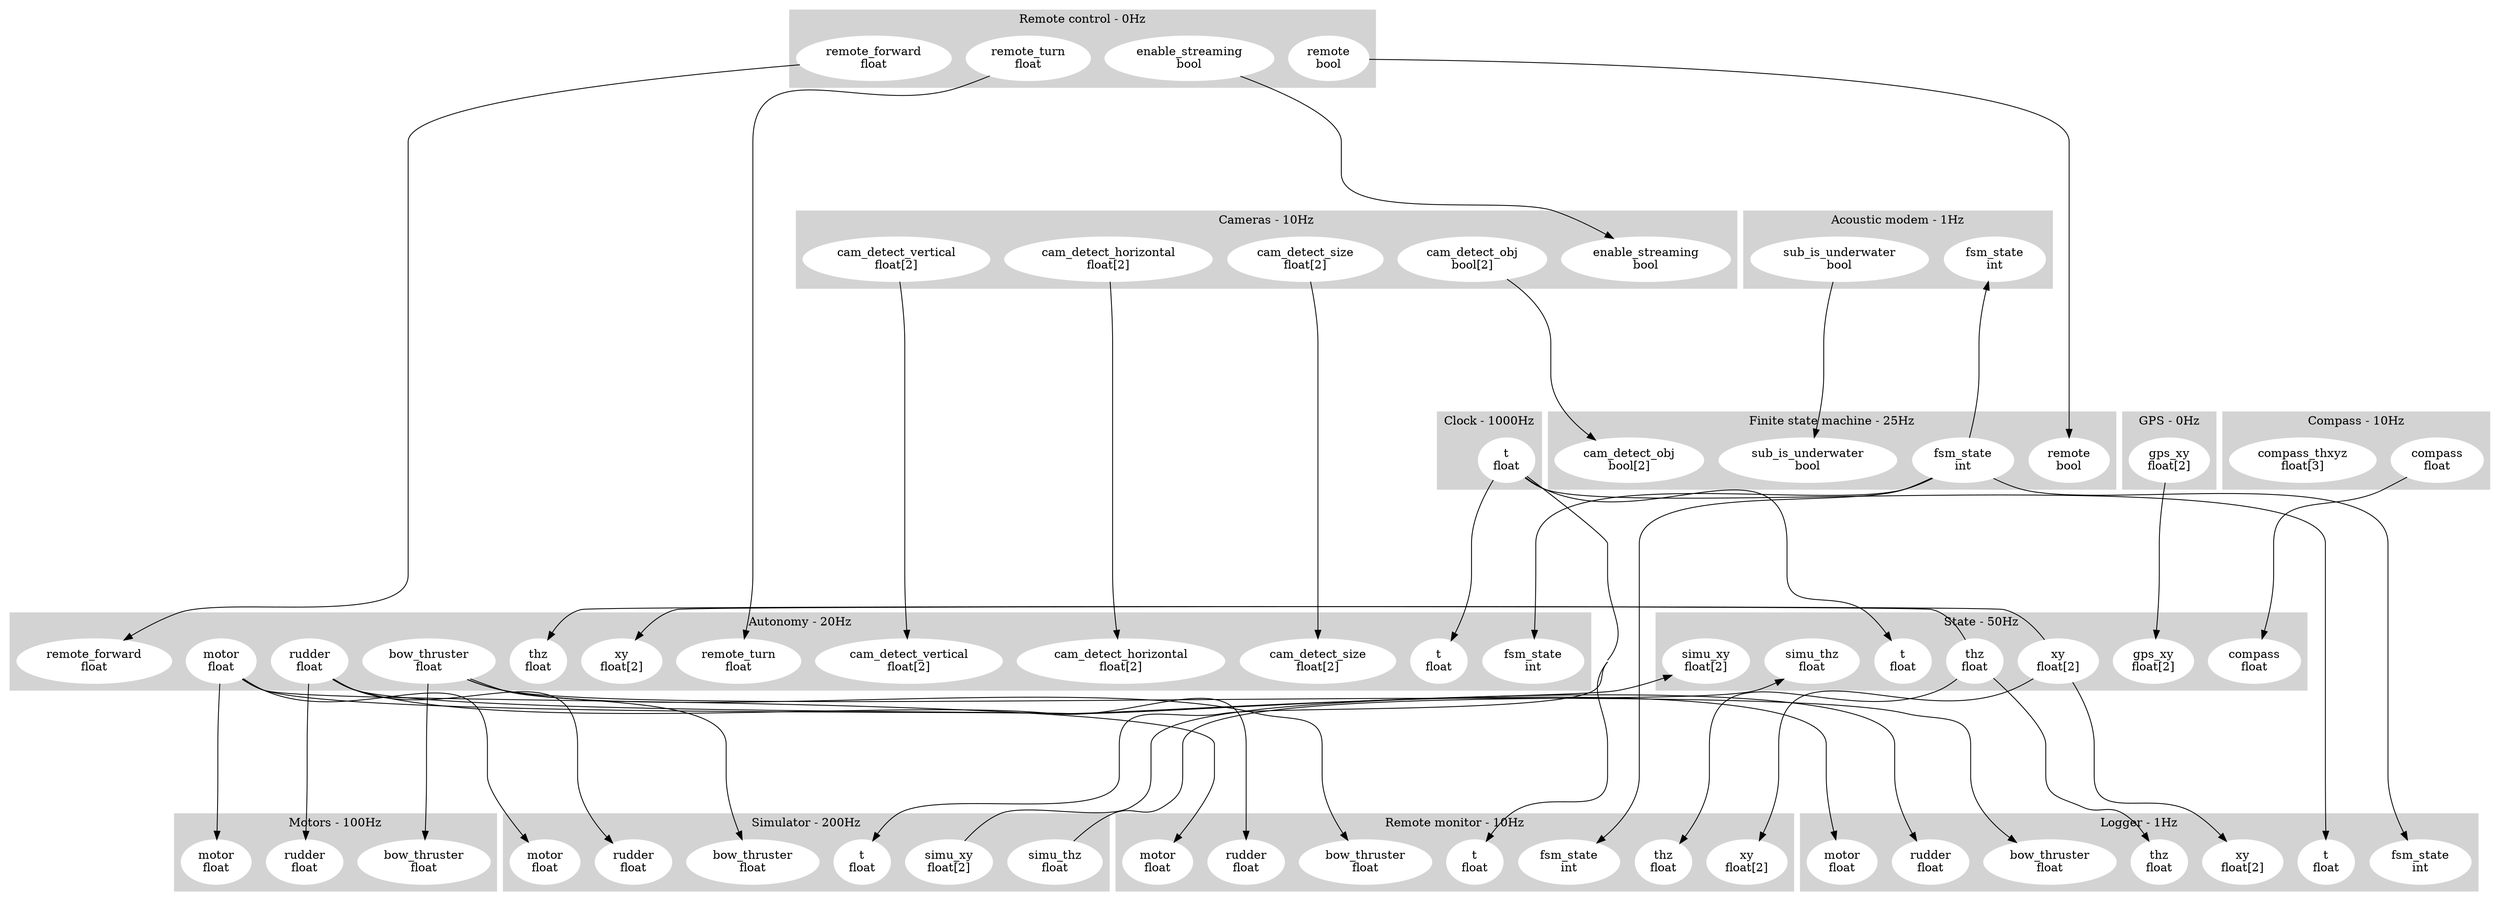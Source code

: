 digraph links {
	concentrate=true;
	subgraph cluster_1 {
		label = "Acoustic modem - 1Hz";
		style=filled;
		color=lightgrey;
		node [style=filled,color=white];
		2 [label = "fsm_state\nint"];
		3 [label = "sub_is_underwater\nbool"];
	}
	subgraph cluster_4 {
		label = "Autonomy - 20Hz";
		style=filled;
		color=lightgrey;
		node [style=filled,color=white];
		5 [label = "cam_detect_horizontal\nfloat[2]"];
		6 [label = "cam_detect_size\nfloat[2]"];
		7 [label = "cam_detect_vertical\nfloat[2]"];
		8 [label = "fsm_state\nint"];
		9 [label = "remote_forward\nfloat"];
		10 [label = "remote_turn\nfloat"];
		11 [label = "t\nfloat"];
		12 [label = "thz\nfloat"];
		13 [label = "xy\nfloat[2]"];
		14 [label = "bow_thruster\nfloat"];
		15 [label = "motor\nfloat"];
		16 [label = "rudder\nfloat"];
	}
	subgraph cluster_17 {
		label = "Cameras - 10Hz";
		style=filled;
		color=lightgrey;
		node [style=filled,color=white];
		18 [label = "enable_streaming\nbool"];
		19 [label = "cam_detect_horizontal\nfloat[2]"];
		20 [label = "cam_detect_obj\nbool[2]"];
		21 [label = "cam_detect_size\nfloat[2]"];
		22 [label = "cam_detect_vertical\nfloat[2]"];
	}
	subgraph cluster_23 {
		label = "Compass - 10Hz";
		style=filled;
		color=lightgrey;
		node [style=filled,color=white];
		24 [label = "compass\nfloat"];
		25 [label = "compass_thxyz\nfloat[3]"];
	}
	subgraph cluster_26 {
		label = "GPS - 0Hz";
		style=filled;
		color=lightgrey;
		node [style=filled,color=white];
		27 [label = "gps_xy\nfloat[2]"];
	}
	subgraph cluster_28 {
		label = "Clock - 1000Hz";
		style=filled;
		color=lightgrey;
		node [style=filled,color=white];
		29 [label = "t\nfloat"];
	}
	subgraph cluster_30 {
		label = "Logger - 1Hz";
		style=filled;
		color=lightgrey;
		node [style=filled,color=white];
		31 [label = "bow_thruster\nfloat"];
		32 [label = "fsm_state\nint"];
		33 [label = "motor\nfloat"];
		34 [label = "rudder\nfloat"];
		35 [label = "t\nfloat"];
		36 [label = "thz\nfloat"];
		37 [label = "xy\nfloat[2]"];
	}
	subgraph cluster_38 {
		label = "Motors - 100Hz";
		style=filled;
		color=lightgrey;
		node [style=filled,color=white];
		39 [label = "bow_thruster\nfloat"];
		40 [label = "motor\nfloat"];
		41 [label = "rudder\nfloat"];
	}
	subgraph cluster_42 {
		label = "Remote control - 0Hz";
		style=filled;
		color=lightgrey;
		node [style=filled,color=white];
		43 [label = "enable_streaming\nbool"];
		44 [label = "remote\nbool"];
		45 [label = "remote_forward\nfloat"];
		46 [label = "remote_turn\nfloat"];
	}
	subgraph cluster_47 {
		label = "Remote monitor - 10Hz";
		style=filled;
		color=lightgrey;
		node [style=filled,color=white];
		48 [label = "bow_thruster\nfloat"];
		49 [label = "fsm_state\nint"];
		50 [label = "motor\nfloat"];
		51 [label = "rudder\nfloat"];
		52 [label = "t\nfloat"];
		53 [label = "thz\nfloat"];
		54 [label = "xy\nfloat[2]"];
	}
	subgraph cluster_55 {
		label = "Simulator - 200Hz";
		style=filled;
		color=lightgrey;
		node [style=filled,color=white];
		56 [label = "bow_thruster\nfloat"];
		57 [label = "motor\nfloat"];
		58 [label = "rudder\nfloat"];
		59 [label = "t\nfloat"];
		60 [label = "simu_thz\nfloat"];
		61 [label = "simu_xy\nfloat[2]"];
	}
	subgraph cluster_62 {
		label = "State - 50Hz";
		style=filled;
		color=lightgrey;
		node [style=filled,color=white];
		63 [label = "compass\nfloat"];
		64 [label = "gps_xy\nfloat[2]"];
		65 [label = "simu_thz\nfloat"];
		66 [label = "simu_xy\nfloat[2]"];
		67 [label = "t\nfloat"];
		68 [label = "thz\nfloat"];
		69 [label = "xy\nfloat[2]"];
	}
	subgraph cluster_70 {
		label = "Finite state machine - 25Hz";
		style=filled;
		color=lightgrey;
		node [style=filled,color=white];
		71 [label = "cam_detect_obj\nbool[2]"];
		72 [label = "remote\nbool"];
		73 [label = "sub_is_underwater\nbool"];
		74 [label = "fsm_state\nint"];
	}
	subgraph cluster_75 {
		label = "Subscriber - 25Hz";
		style=filled;
		color=lightgrey;
		node [style=filled,color=white];
	}
	14->31 [minlen=5];
	14->39 [minlen=5];
	14->48 [minlen=5];
	14->56 [minlen=5];
	19->5 [minlen=5];
	20->71 [minlen=5];
	21->6 [minlen=5];
	22->7 [minlen=5];
	24->63 [minlen=5];
	43->18 [minlen=5];
	74->2 [minlen=5];
	74->8 [minlen=5];
	74->32 [minlen=5];
	74->49 [minlen=5];
	27->64 [minlen=5];
	15->33 [minlen=5];
	15->40 [minlen=5];
	15->50 [minlen=5];
	15->57 [minlen=5];
	44->72 [minlen=5];
	45->9 [minlen=5];
	46->10 [minlen=5];
	16->34 [minlen=5];
	16->41 [minlen=5];
	16->51 [minlen=5];
	16->58 [minlen=5];
	60->65 [minlen=5];
	61->66 [minlen=5];
	3->73 [minlen=5];
	29->11 [minlen=5];
	29->35 [minlen=5];
	29->52 [minlen=5];
	29->59 [minlen=5];
	29->67 [minlen=5];
	68->12 [minlen=5];
	68->36 [minlen=5];
	68->53 [minlen=5];
	69->13 [minlen=5];
	69->37 [minlen=5];
	69->54 [minlen=5];
}